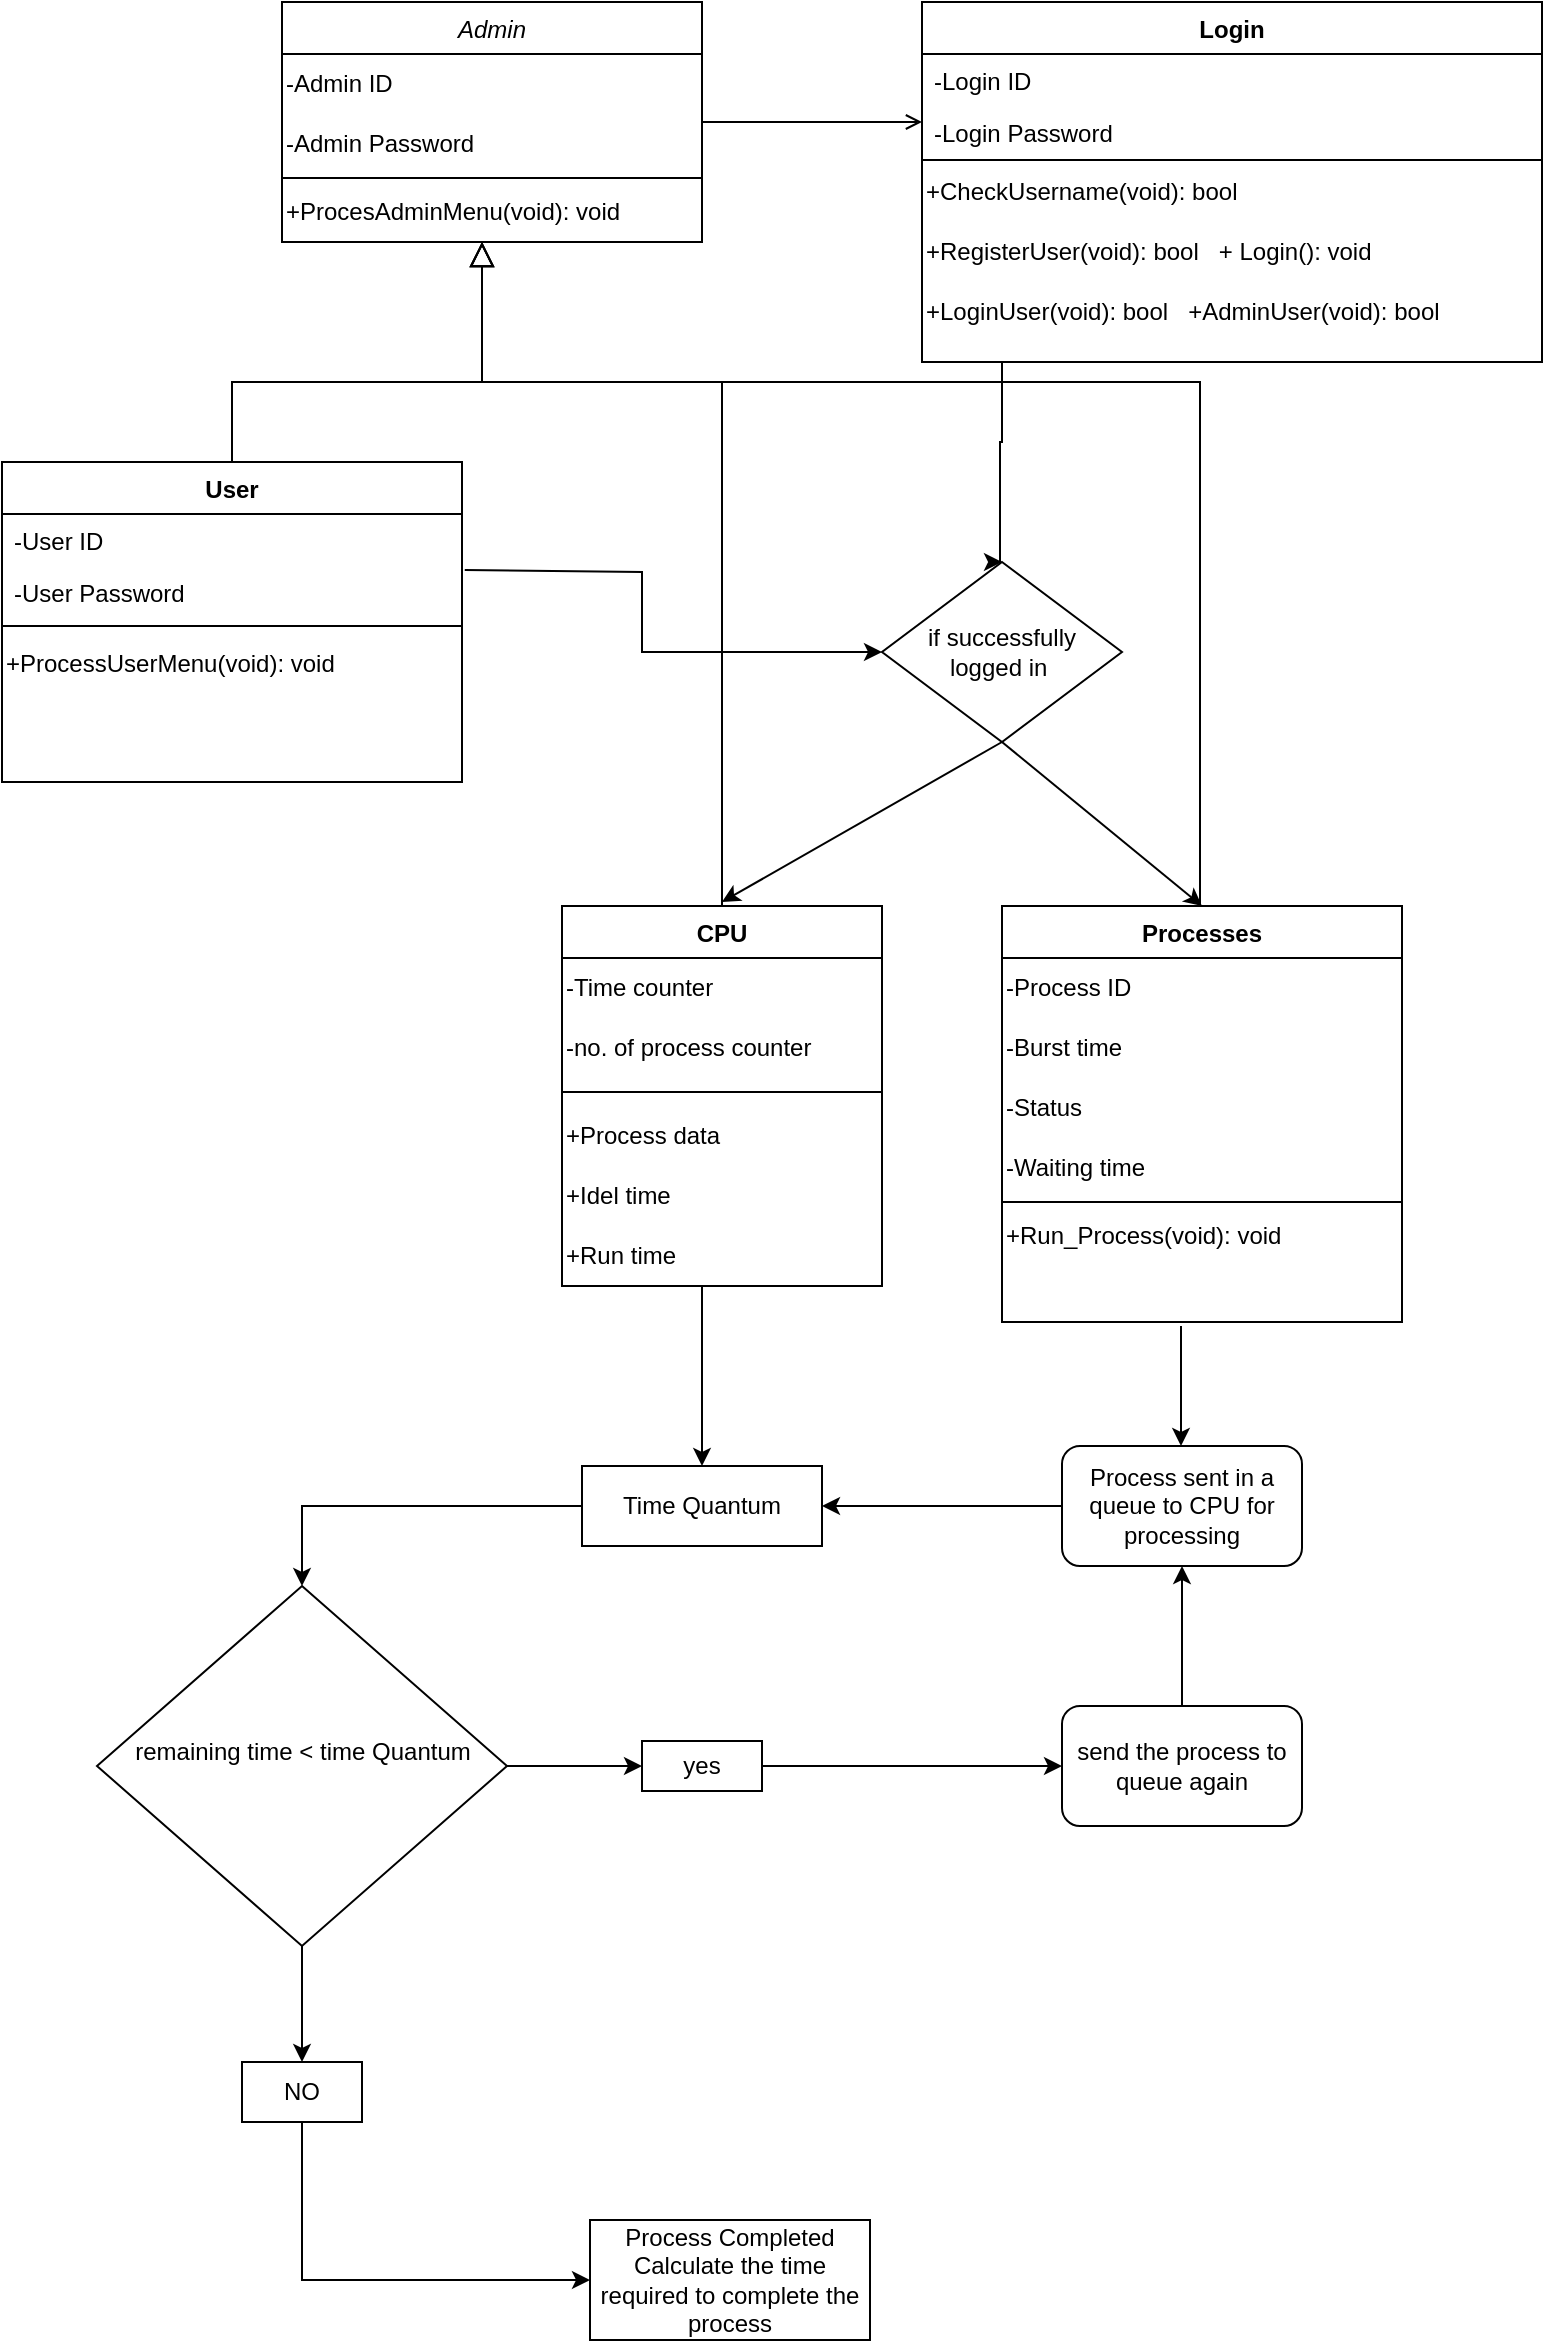 <mxfile version="21.0.8" type="github">
  <diagram id="C5RBs43oDa-KdzZeNtuy" name="Page-1">
    <mxGraphModel dx="1043" dy="968" grid="1" gridSize="10" guides="1" tooltips="1" connect="1" arrows="1" fold="1" page="1" pageScale="1" pageWidth="827" pageHeight="1169" math="0" shadow="0">
      <root>
        <mxCell id="WIyWlLk6GJQsqaUBKTNV-0" />
        <mxCell id="WIyWlLk6GJQsqaUBKTNV-1" parent="WIyWlLk6GJQsqaUBKTNV-0" />
        <mxCell id="zkfFHV4jXpPFQw0GAbJ--0" value="Admin" style="swimlane;fontStyle=2;align=center;verticalAlign=top;childLayout=stackLayout;horizontal=1;startSize=26;horizontalStack=0;resizeParent=1;resizeLast=0;collapsible=1;marginBottom=0;rounded=0;shadow=0;strokeWidth=1;" parent="WIyWlLk6GJQsqaUBKTNV-1" vertex="1">
          <mxGeometry x="190" width="210" height="120" as="geometry">
            <mxRectangle x="220" y="120" width="160" height="26" as="alternateBounds" />
          </mxGeometry>
        </mxCell>
        <mxCell id="OrbYJ8RQR8RoUrZ1Bf40-2" value="-Admin ID" style="text;html=1;align=left;verticalAlign=middle;resizable=0;points=[];autosize=1;strokeColor=none;fillColor=none;fontStyle=0" parent="zkfFHV4jXpPFQw0GAbJ--0" vertex="1">
          <mxGeometry y="26" width="210" height="30" as="geometry" />
        </mxCell>
        <mxCell id="OrbYJ8RQR8RoUrZ1Bf40-3" value="-Admin Password" style="text;html=1;align=left;verticalAlign=middle;resizable=0;points=[];autosize=1;strokeColor=none;fillColor=none;" parent="zkfFHV4jXpPFQw0GAbJ--0" vertex="1">
          <mxGeometry y="56" width="210" height="30" as="geometry" />
        </mxCell>
        <mxCell id="zkfFHV4jXpPFQw0GAbJ--4" value="" style="line;html=1;strokeWidth=1;align=left;verticalAlign=middle;spacingTop=-1;spacingLeft=3;spacingRight=3;rotatable=0;labelPosition=right;points=[];portConstraint=eastwest;" parent="zkfFHV4jXpPFQw0GAbJ--0" vertex="1">
          <mxGeometry y="86" width="210" height="4" as="geometry" />
        </mxCell>
        <mxCell id="OrbYJ8RQR8RoUrZ1Bf40-4" value="" style="line;html=1;strokeWidth=1;align=left;verticalAlign=middle;spacingTop=-1;spacingLeft=3;spacingRight=3;rotatable=0;labelPosition=right;points=[];portConstraint=eastwest;" parent="zkfFHV4jXpPFQw0GAbJ--0" vertex="1">
          <mxGeometry y="90" width="210" as="geometry" />
        </mxCell>
        <mxCell id="5FLy4ON1SyYrCq_JoOwz-9" value="+ProcesAdminMenu(void): void" style="text;html=1;align=left;verticalAlign=middle;resizable=0;points=[];autosize=1;strokeColor=none;fillColor=none;" vertex="1" parent="zkfFHV4jXpPFQw0GAbJ--0">
          <mxGeometry y="90" width="210" height="30" as="geometry" />
        </mxCell>
        <mxCell id="zkfFHV4jXpPFQw0GAbJ--6" value="User" style="swimlane;fontStyle=1;align=center;verticalAlign=top;childLayout=stackLayout;horizontal=1;startSize=26;horizontalStack=0;resizeParent=1;resizeLast=0;collapsible=1;marginBottom=0;rounded=0;shadow=0;strokeWidth=1;" parent="WIyWlLk6GJQsqaUBKTNV-1" vertex="1">
          <mxGeometry x="50" y="230" width="230" height="160" as="geometry">
            <mxRectangle x="130" y="380" width="160" height="26" as="alternateBounds" />
          </mxGeometry>
        </mxCell>
        <mxCell id="zkfFHV4jXpPFQw0GAbJ--7" value="-User ID" style="text;align=left;verticalAlign=top;spacingLeft=4;spacingRight=4;overflow=hidden;rotatable=0;points=[[0,0.5],[1,0.5]];portConstraint=eastwest;" parent="zkfFHV4jXpPFQw0GAbJ--6" vertex="1">
          <mxGeometry y="26" width="230" height="26" as="geometry" />
        </mxCell>
        <mxCell id="zkfFHV4jXpPFQw0GAbJ--8" value="-User Password" style="text;align=left;verticalAlign=top;spacingLeft=4;spacingRight=4;overflow=hidden;rotatable=0;points=[[0,0.5],[1,0.5]];portConstraint=eastwest;rounded=0;shadow=0;html=0;" parent="zkfFHV4jXpPFQw0GAbJ--6" vertex="1">
          <mxGeometry y="52" width="230" height="26" as="geometry" />
        </mxCell>
        <mxCell id="zkfFHV4jXpPFQw0GAbJ--9" value="" style="line;html=1;strokeWidth=1;align=left;verticalAlign=middle;spacingTop=-1;spacingLeft=3;spacingRight=3;rotatable=0;labelPosition=right;points=[];portConstraint=eastwest;" parent="zkfFHV4jXpPFQw0GAbJ--6" vertex="1">
          <mxGeometry y="78" width="230" height="8" as="geometry" />
        </mxCell>
        <mxCell id="5FLy4ON1SyYrCq_JoOwz-10" value="+ProcessUserMenu(void): void" style="text;html=1;align=left;verticalAlign=middle;resizable=0;points=[];autosize=1;strokeColor=none;fillColor=none;" vertex="1" parent="zkfFHV4jXpPFQw0GAbJ--6">
          <mxGeometry y="86" width="230" height="30" as="geometry" />
        </mxCell>
        <mxCell id="zkfFHV4jXpPFQw0GAbJ--12" value="" style="endArrow=block;endSize=10;endFill=0;shadow=0;strokeWidth=1;rounded=0;edgeStyle=elbowEdgeStyle;elbow=vertical;exitX=0.5;exitY=0;exitDx=0;exitDy=0;" parent="WIyWlLk6GJQsqaUBKTNV-1" source="zkfFHV4jXpPFQw0GAbJ--6" edge="1">
          <mxGeometry width="160" relative="1" as="geometry">
            <mxPoint x="200" y="203" as="sourcePoint" />
            <mxPoint x="290" y="120" as="targetPoint" />
            <Array as="points">
              <mxPoint x="260" y="190" />
              <mxPoint x="250" y="260" />
            </Array>
          </mxGeometry>
        </mxCell>
        <mxCell id="zkfFHV4jXpPFQw0GAbJ--13" value="CPU" style="swimlane;fontStyle=1;align=center;verticalAlign=top;childLayout=stackLayout;horizontal=1;startSize=26;horizontalStack=0;resizeParent=1;resizeLast=0;collapsible=1;marginBottom=0;rounded=0;shadow=0;strokeWidth=1;" parent="WIyWlLk6GJQsqaUBKTNV-1" vertex="1">
          <mxGeometry x="330" y="452" width="160" height="190" as="geometry">
            <mxRectangle x="340" y="380" width="170" height="26" as="alternateBounds" />
          </mxGeometry>
        </mxCell>
        <mxCell id="fqv_ZBJnJG1zBQbgdmF_-10" value="-Time counter" style="text;html=1;align=left;verticalAlign=middle;resizable=0;points=[];autosize=1;strokeColor=none;fillColor=none;" parent="zkfFHV4jXpPFQw0GAbJ--13" vertex="1">
          <mxGeometry y="26" width="160" height="30" as="geometry" />
        </mxCell>
        <mxCell id="fqv_ZBJnJG1zBQbgdmF_-14" value="-no. of process counter" style="text;html=1;align=left;verticalAlign=middle;resizable=0;points=[];autosize=1;strokeColor=none;fillColor=none;" parent="zkfFHV4jXpPFQw0GAbJ--13" vertex="1">
          <mxGeometry y="56" width="160" height="30" as="geometry" />
        </mxCell>
        <mxCell id="zkfFHV4jXpPFQw0GAbJ--15" value="" style="line;html=1;strokeWidth=1;align=left;verticalAlign=middle;spacingTop=-1;spacingLeft=3;spacingRight=3;rotatable=0;labelPosition=right;points=[];portConstraint=eastwest;" parent="zkfFHV4jXpPFQw0GAbJ--13" vertex="1">
          <mxGeometry y="86" width="160" height="14" as="geometry" />
        </mxCell>
        <mxCell id="fqv_ZBJnJG1zBQbgdmF_-21" value="+Process data" style="text;html=1;align=left;verticalAlign=middle;resizable=0;points=[];autosize=1;strokeColor=none;fillColor=none;" parent="zkfFHV4jXpPFQw0GAbJ--13" vertex="1">
          <mxGeometry y="100" width="160" height="30" as="geometry" />
        </mxCell>
        <mxCell id="fqv_ZBJnJG1zBQbgdmF_-20" value="+Idel time" style="text;html=1;align=left;verticalAlign=middle;resizable=0;points=[];autosize=1;strokeColor=none;fillColor=none;" parent="zkfFHV4jXpPFQw0GAbJ--13" vertex="1">
          <mxGeometry y="130" width="160" height="30" as="geometry" />
        </mxCell>
        <mxCell id="fqv_ZBJnJG1zBQbgdmF_-22" value="+Run time" style="text;html=1;align=left;verticalAlign=middle;resizable=0;points=[];autosize=1;strokeColor=none;fillColor=none;" parent="zkfFHV4jXpPFQw0GAbJ--13" vertex="1">
          <mxGeometry y="160" width="160" height="30" as="geometry" />
        </mxCell>
        <mxCell id="zkfFHV4jXpPFQw0GAbJ--16" value="" style="endArrow=block;endSize=10;endFill=0;shadow=0;strokeWidth=1;rounded=0;edgeStyle=elbowEdgeStyle;elbow=vertical;exitX=0.5;exitY=0;exitDx=0;exitDy=0;" parent="WIyWlLk6GJQsqaUBKTNV-1" source="zkfFHV4jXpPFQw0GAbJ--13" edge="1">
          <mxGeometry width="160" relative="1" as="geometry">
            <mxPoint x="210" y="373" as="sourcePoint" />
            <mxPoint x="290" y="120" as="targetPoint" />
            <Array as="points">
              <mxPoint x="320" y="190" />
              <mxPoint x="290" y="190" />
              <mxPoint x="340" y="190" />
              <mxPoint x="360" y="190" />
            </Array>
          </mxGeometry>
        </mxCell>
        <mxCell id="OrbYJ8RQR8RoUrZ1Bf40-30" value="" style="edgeStyle=orthogonalEdgeStyle;rounded=0;orthogonalLoop=1;jettySize=auto;html=1;entryX=0.5;entryY=0;entryDx=0;entryDy=0;" parent="WIyWlLk6GJQsqaUBKTNV-1" target="5xdHdm1sTlrVcDkpppaK-0" edge="1">
          <mxGeometry relative="1" as="geometry">
            <mxPoint x="550" y="180" as="sourcePoint" />
            <mxPoint x="549" y="240" as="targetPoint" />
            <Array as="points">
              <mxPoint x="549" y="220" />
            </Array>
          </mxGeometry>
        </mxCell>
        <mxCell id="zkfFHV4jXpPFQw0GAbJ--17" value="Login" style="swimlane;fontStyle=1;align=center;verticalAlign=top;childLayout=stackLayout;horizontal=1;startSize=26;horizontalStack=0;resizeParent=1;resizeLast=0;collapsible=1;marginBottom=0;rounded=0;shadow=0;strokeWidth=1;" parent="WIyWlLk6GJQsqaUBKTNV-1" vertex="1">
          <mxGeometry x="510" width="310" height="180" as="geometry">
            <mxRectangle x="550" y="140" width="160" height="26" as="alternateBounds" />
          </mxGeometry>
        </mxCell>
        <mxCell id="fqv_ZBJnJG1zBQbgdmF_-4" value="-Login ID" style="text;align=left;verticalAlign=top;spacingLeft=4;spacingRight=4;overflow=hidden;rotatable=0;points=[[0,0.5],[1,0.5]];portConstraint=eastwest;" parent="zkfFHV4jXpPFQw0GAbJ--17" vertex="1">
          <mxGeometry y="26" width="310" height="26" as="geometry" />
        </mxCell>
        <mxCell id="fqv_ZBJnJG1zBQbgdmF_-5" value="-Login Password" style="text;align=left;verticalAlign=top;spacingLeft=4;spacingRight=4;overflow=hidden;rotatable=0;points=[[0,0.5],[1,0.5]];portConstraint=eastwest;" parent="zkfFHV4jXpPFQw0GAbJ--17" vertex="1">
          <mxGeometry y="52" width="310" height="26" as="geometry" />
        </mxCell>
        <mxCell id="zkfFHV4jXpPFQw0GAbJ--23" value="" style="line;html=1;strokeWidth=1;align=left;verticalAlign=middle;spacingTop=-1;spacingLeft=3;spacingRight=3;rotatable=0;labelPosition=right;points=[];portConstraint=eastwest;" parent="zkfFHV4jXpPFQw0GAbJ--17" vertex="1">
          <mxGeometry y="78" width="310" height="2" as="geometry" />
        </mxCell>
        <mxCell id="5FLy4ON1SyYrCq_JoOwz-11" value="+CheckUsername(void): bool" style="text;html=1;align=left;verticalAlign=middle;resizable=0;points=[];autosize=1;strokeColor=none;fillColor=none;" vertex="1" parent="zkfFHV4jXpPFQw0GAbJ--17">
          <mxGeometry y="80" width="310" height="30" as="geometry" />
        </mxCell>
        <mxCell id="5FLy4ON1SyYrCq_JoOwz-12" value="+RegisterUser(void): bool&amp;nbsp; &amp;nbsp;+ Login(): void" style="text;html=1;align=left;verticalAlign=middle;resizable=0;points=[];autosize=1;strokeColor=none;fillColor=none;" vertex="1" parent="zkfFHV4jXpPFQw0GAbJ--17">
          <mxGeometry y="110" width="310" height="30" as="geometry" />
        </mxCell>
        <mxCell id="5FLy4ON1SyYrCq_JoOwz-15" value="+LoginUser(void): bool&amp;nbsp; &amp;nbsp;+AdminUser(void): bool" style="text;html=1;align=left;verticalAlign=middle;resizable=0;points=[];autosize=1;strokeColor=none;fillColor=none;" vertex="1" parent="zkfFHV4jXpPFQw0GAbJ--17">
          <mxGeometry y="140" width="310" height="30" as="geometry" />
        </mxCell>
        <mxCell id="zkfFHV4jXpPFQw0GAbJ--26" value="" style="endArrow=open;shadow=0;strokeWidth=1;rounded=0;endFill=1;edgeStyle=elbowEdgeStyle;elbow=vertical;" parent="WIyWlLk6GJQsqaUBKTNV-1" source="zkfFHV4jXpPFQw0GAbJ--0" target="zkfFHV4jXpPFQw0GAbJ--17" edge="1">
          <mxGeometry x="0.5" y="41" relative="1" as="geometry">
            <mxPoint x="380" y="192" as="sourcePoint" />
            <mxPoint x="540" y="192" as="targetPoint" />
            <mxPoint x="-40" y="32" as="offset" />
          </mxGeometry>
        </mxCell>
        <mxCell id="fqv_ZBJnJG1zBQbgdmF_-6" value="Processes" style="swimlane;fontStyle=1;align=center;verticalAlign=top;childLayout=stackLayout;horizontal=1;startSize=26;horizontalStack=0;resizeParent=1;resizeLast=0;collapsible=1;marginBottom=0;rounded=0;shadow=0;strokeWidth=1;" parent="WIyWlLk6GJQsqaUBKTNV-1" vertex="1">
          <mxGeometry x="550" y="452" width="200" height="208" as="geometry">
            <mxRectangle x="340" y="380" width="170" height="26" as="alternateBounds" />
          </mxGeometry>
        </mxCell>
        <mxCell id="fqv_ZBJnJG1zBQbgdmF_-28" value="-Process ID" style="text;html=1;align=left;verticalAlign=middle;resizable=0;points=[];autosize=1;strokeColor=none;fillColor=none;" parent="fqv_ZBJnJG1zBQbgdmF_-6" vertex="1">
          <mxGeometry y="26" width="200" height="30" as="geometry" />
        </mxCell>
        <mxCell id="fqv_ZBJnJG1zBQbgdmF_-24" value="-Burst time" style="text;html=1;align=left;verticalAlign=middle;resizable=0;points=[];autosize=1;strokeColor=none;fillColor=none;" parent="fqv_ZBJnJG1zBQbgdmF_-6" vertex="1">
          <mxGeometry y="56" width="200" height="30" as="geometry" />
        </mxCell>
        <mxCell id="fqv_ZBJnJG1zBQbgdmF_-25" value="-Status" style="text;html=1;align=left;verticalAlign=middle;resizable=0;points=[];autosize=1;strokeColor=none;fillColor=none;" parent="fqv_ZBJnJG1zBQbgdmF_-6" vertex="1">
          <mxGeometry y="86" width="200" height="30" as="geometry" />
        </mxCell>
        <mxCell id="OrbYJ8RQR8RoUrZ1Bf40-9" value="-Waiting time" style="text;html=1;align=left;verticalAlign=middle;resizable=0;points=[];autosize=1;strokeColor=none;fillColor=none;" parent="fqv_ZBJnJG1zBQbgdmF_-6" vertex="1">
          <mxGeometry y="116" width="200" height="30" as="geometry" />
        </mxCell>
        <mxCell id="fqv_ZBJnJG1zBQbgdmF_-7" value="" style="line;html=1;strokeWidth=1;align=left;verticalAlign=middle;spacingTop=-1;spacingLeft=3;spacingRight=3;rotatable=0;labelPosition=right;points=[];portConstraint=eastwest;" parent="fqv_ZBJnJG1zBQbgdmF_-6" vertex="1">
          <mxGeometry y="146" width="200" height="4" as="geometry" />
        </mxCell>
        <mxCell id="5FLy4ON1SyYrCq_JoOwz-4" value="+Run_Process(void): void" style="text;html=1;align=left;verticalAlign=middle;resizable=0;points=[];autosize=1;strokeColor=none;fillColor=none;" vertex="1" parent="fqv_ZBJnJG1zBQbgdmF_-6">
          <mxGeometry y="150" width="200" height="30" as="geometry" />
        </mxCell>
        <mxCell id="OrbYJ8RQR8RoUrZ1Bf40-10" value="Time Quantum&lt;br&gt;" style="rounded=0;whiteSpace=wrap;html=1;" parent="WIyWlLk6GJQsqaUBKTNV-1" vertex="1">
          <mxGeometry x="340" y="732" width="120" height="40" as="geometry" />
        </mxCell>
        <mxCell id="OrbYJ8RQR8RoUrZ1Bf40-11" value="" style="endArrow=classic;html=1;rounded=0;entryX=0.5;entryY=0;entryDx=0;entryDy=0;" parent="WIyWlLk6GJQsqaUBKTNV-1" target="OrbYJ8RQR8RoUrZ1Bf40-10" edge="1">
          <mxGeometry width="50" height="50" relative="1" as="geometry">
            <mxPoint x="400" y="642" as="sourcePoint" />
            <mxPoint x="440" y="572" as="targetPoint" />
          </mxGeometry>
        </mxCell>
        <mxCell id="OrbYJ8RQR8RoUrZ1Bf40-13" value="Process sent in a queue to CPU for processing" style="rounded=1;whiteSpace=wrap;html=1;" parent="WIyWlLk6GJQsqaUBKTNV-1" vertex="1">
          <mxGeometry x="580" y="722" width="120" height="60" as="geometry" />
        </mxCell>
        <mxCell id="OrbYJ8RQR8RoUrZ1Bf40-14" value="" style="endArrow=classic;html=1;rounded=0;exitX=0;exitY=0.5;exitDx=0;exitDy=0;entryX=0.5;entryY=0;entryDx=0;entryDy=0;" parent="WIyWlLk6GJQsqaUBKTNV-1" source="OrbYJ8RQR8RoUrZ1Bf40-10" edge="1">
          <mxGeometry width="50" height="50" relative="1" as="geometry">
            <mxPoint x="390" y="602" as="sourcePoint" />
            <mxPoint x="200" y="792" as="targetPoint" />
            <Array as="points">
              <mxPoint x="200" y="752" />
            </Array>
          </mxGeometry>
        </mxCell>
        <mxCell id="OrbYJ8RQR8RoUrZ1Bf40-15" value="" style="endArrow=classic;html=1;rounded=0;exitX=0;exitY=0.5;exitDx=0;exitDy=0;" parent="WIyWlLk6GJQsqaUBKTNV-1" source="OrbYJ8RQR8RoUrZ1Bf40-13" edge="1">
          <mxGeometry width="50" height="50" relative="1" as="geometry">
            <mxPoint x="390" y="802" as="sourcePoint" />
            <mxPoint x="460" y="752" as="targetPoint" />
          </mxGeometry>
        </mxCell>
        <mxCell id="OrbYJ8RQR8RoUrZ1Bf40-23" value="" style="edgeStyle=orthogonalEdgeStyle;rounded=0;orthogonalLoop=1;jettySize=auto;html=1;" parent="WIyWlLk6GJQsqaUBKTNV-1" source="OrbYJ8RQR8RoUrZ1Bf40-16" target="OrbYJ8RQR8RoUrZ1Bf40-13" edge="1">
          <mxGeometry relative="1" as="geometry" />
        </mxCell>
        <mxCell id="OrbYJ8RQR8RoUrZ1Bf40-16" value="send the process to queue again" style="rounded=1;whiteSpace=wrap;html=1;" parent="WIyWlLk6GJQsqaUBKTNV-1" vertex="1">
          <mxGeometry x="580" y="852" width="120" height="60" as="geometry" />
        </mxCell>
        <mxCell id="OrbYJ8RQR8RoUrZ1Bf40-21" style="edgeStyle=orthogonalEdgeStyle;rounded=0;orthogonalLoop=1;jettySize=auto;html=1;exitX=1;exitY=0.5;exitDx=0;exitDy=0;entryX=0;entryY=0.5;entryDx=0;entryDy=0;" parent="WIyWlLk6GJQsqaUBKTNV-1" source="OrbYJ8RQR8RoUrZ1Bf40-18" target="OrbYJ8RQR8RoUrZ1Bf40-19" edge="1">
          <mxGeometry relative="1" as="geometry" />
        </mxCell>
        <mxCell id="OrbYJ8RQR8RoUrZ1Bf40-18" value="&amp;nbsp;remaining time &amp;lt; time Quantum&amp;nbsp;&lt;br&gt;&amp;nbsp;" style="rhombus;whiteSpace=wrap;html=1;" parent="WIyWlLk6GJQsqaUBKTNV-1" vertex="1">
          <mxGeometry x="97.5" y="792" width="205" height="180" as="geometry" />
        </mxCell>
        <mxCell id="OrbYJ8RQR8RoUrZ1Bf40-22" style="edgeStyle=orthogonalEdgeStyle;rounded=0;orthogonalLoop=1;jettySize=auto;html=1;exitX=1;exitY=0.5;exitDx=0;exitDy=0;entryX=0;entryY=0.5;entryDx=0;entryDy=0;" parent="WIyWlLk6GJQsqaUBKTNV-1" source="OrbYJ8RQR8RoUrZ1Bf40-19" target="OrbYJ8RQR8RoUrZ1Bf40-16" edge="1">
          <mxGeometry relative="1" as="geometry" />
        </mxCell>
        <mxCell id="OrbYJ8RQR8RoUrZ1Bf40-19" value="yes" style="rounded=0;whiteSpace=wrap;html=1;" parent="WIyWlLk6GJQsqaUBKTNV-1" vertex="1">
          <mxGeometry x="370" y="869.5" width="60" height="25" as="geometry" />
        </mxCell>
        <mxCell id="OrbYJ8RQR8RoUrZ1Bf40-24" value="NO" style="rounded=0;whiteSpace=wrap;html=1;" parent="WIyWlLk6GJQsqaUBKTNV-1" vertex="1">
          <mxGeometry x="170" y="1030" width="60" height="30" as="geometry" />
        </mxCell>
        <mxCell id="OrbYJ8RQR8RoUrZ1Bf40-25" value="" style="endArrow=classic;html=1;rounded=0;exitX=0.5;exitY=1;exitDx=0;exitDy=0;entryX=0.5;entryY=0;entryDx=0;entryDy=0;" parent="WIyWlLk6GJQsqaUBKTNV-1" source="OrbYJ8RQR8RoUrZ1Bf40-18" target="OrbYJ8RQR8RoUrZ1Bf40-24" edge="1">
          <mxGeometry width="50" height="50" relative="1" as="geometry">
            <mxPoint x="390" y="982" as="sourcePoint" />
            <mxPoint x="440" y="932" as="targetPoint" />
          </mxGeometry>
        </mxCell>
        <mxCell id="OrbYJ8RQR8RoUrZ1Bf40-27" value="Process Completed&lt;br&gt;Calculate the time required to complete the process" style="rounded=0;whiteSpace=wrap;html=1;" parent="WIyWlLk6GJQsqaUBKTNV-1" vertex="1">
          <mxGeometry x="344" y="1109" width="140" height="60" as="geometry" />
        </mxCell>
        <mxCell id="OrbYJ8RQR8RoUrZ1Bf40-28" value="" style="endArrow=classic;html=1;rounded=0;exitX=0.5;exitY=1;exitDx=0;exitDy=0;entryX=0;entryY=0.5;entryDx=0;entryDy=0;" parent="WIyWlLk6GJQsqaUBKTNV-1" source="OrbYJ8RQR8RoUrZ1Bf40-24" target="OrbYJ8RQR8RoUrZ1Bf40-27" edge="1">
          <mxGeometry width="50" height="50" relative="1" as="geometry">
            <mxPoint x="390" y="1062" as="sourcePoint" />
            <mxPoint x="440" y="1012" as="targetPoint" />
            <Array as="points">
              <mxPoint x="200" y="1139" />
            </Array>
          </mxGeometry>
        </mxCell>
        <mxCell id="OrbYJ8RQR8RoUrZ1Bf40-34" value="" style="endArrow=classic;html=1;rounded=0;exitX=1.006;exitY=0.077;exitDx=0;exitDy=0;exitPerimeter=0;entryX=0;entryY=0.5;entryDx=0;entryDy=0;" parent="WIyWlLk6GJQsqaUBKTNV-1" source="zkfFHV4jXpPFQw0GAbJ--8" target="5xdHdm1sTlrVcDkpppaK-0" edge="1">
          <mxGeometry width="50" height="50" relative="1" as="geometry">
            <mxPoint x="380" y="310" as="sourcePoint" />
            <mxPoint x="450" y="285" as="targetPoint" />
            <Array as="points">
              <mxPoint x="370" y="285" />
              <mxPoint x="370" y="325" />
            </Array>
          </mxGeometry>
        </mxCell>
        <mxCell id="OrbYJ8RQR8RoUrZ1Bf40-35" value="" style="endArrow=classic;html=1;rounded=0;exitX=0.5;exitY=1;exitDx=0;exitDy=0;" parent="WIyWlLk6GJQsqaUBKTNV-1" source="5xdHdm1sTlrVcDkpppaK-0" edge="1">
          <mxGeometry width="50" height="50" relative="1" as="geometry">
            <mxPoint x="520" y="360" as="sourcePoint" />
            <mxPoint x="410" y="450" as="targetPoint" />
          </mxGeometry>
        </mxCell>
        <mxCell id="OrbYJ8RQR8RoUrZ1Bf40-36" value="" style="endArrow=classic;html=1;rounded=0;entryX=0.5;entryY=0;entryDx=0;entryDy=0;exitX=0.5;exitY=1;exitDx=0;exitDy=0;" parent="WIyWlLk6GJQsqaUBKTNV-1" source="5xdHdm1sTlrVcDkpppaK-0" target="fqv_ZBJnJG1zBQbgdmF_-6" edge="1">
          <mxGeometry width="50" height="50" relative="1" as="geometry">
            <mxPoint x="580" y="360" as="sourcePoint" />
            <mxPoint x="430" y="260" as="targetPoint" />
          </mxGeometry>
        </mxCell>
        <mxCell id="5xdHdm1sTlrVcDkpppaK-0" value="if successfully &lt;br&gt;logged in&amp;nbsp;" style="rhombus;whiteSpace=wrap;html=1;" parent="WIyWlLk6GJQsqaUBKTNV-1" vertex="1">
          <mxGeometry x="490" y="280" width="120" height="90" as="geometry" />
        </mxCell>
        <mxCell id="5FLy4ON1SyYrCq_JoOwz-8" value="" style="endArrow=block;endSize=10;endFill=0;shadow=0;strokeWidth=1;rounded=0;edgeStyle=elbowEdgeStyle;elbow=vertical;exitX=0.5;exitY=0;exitDx=0;exitDy=0;" edge="1" parent="WIyWlLk6GJQsqaUBKTNV-1">
          <mxGeometry width="160" relative="1" as="geometry">
            <mxPoint x="649" y="451" as="sourcePoint" />
            <mxPoint x="290" y="120" as="targetPoint" />
            <Array as="points">
              <mxPoint x="470" y="190" />
              <mxPoint x="529" y="189" />
              <mxPoint x="579" y="189" />
              <mxPoint x="599" y="189" />
            </Array>
          </mxGeometry>
        </mxCell>
        <mxCell id="5FLy4ON1SyYrCq_JoOwz-18" value="" style="edgeStyle=orthogonalEdgeStyle;rounded=0;orthogonalLoop=1;jettySize=auto;html=1;" edge="1" parent="WIyWlLk6GJQsqaUBKTNV-1">
          <mxGeometry relative="1" as="geometry">
            <mxPoint x="639.5" y="662" as="sourcePoint" />
            <mxPoint x="639.5" y="722" as="targetPoint" />
          </mxGeometry>
        </mxCell>
      </root>
    </mxGraphModel>
  </diagram>
</mxfile>
